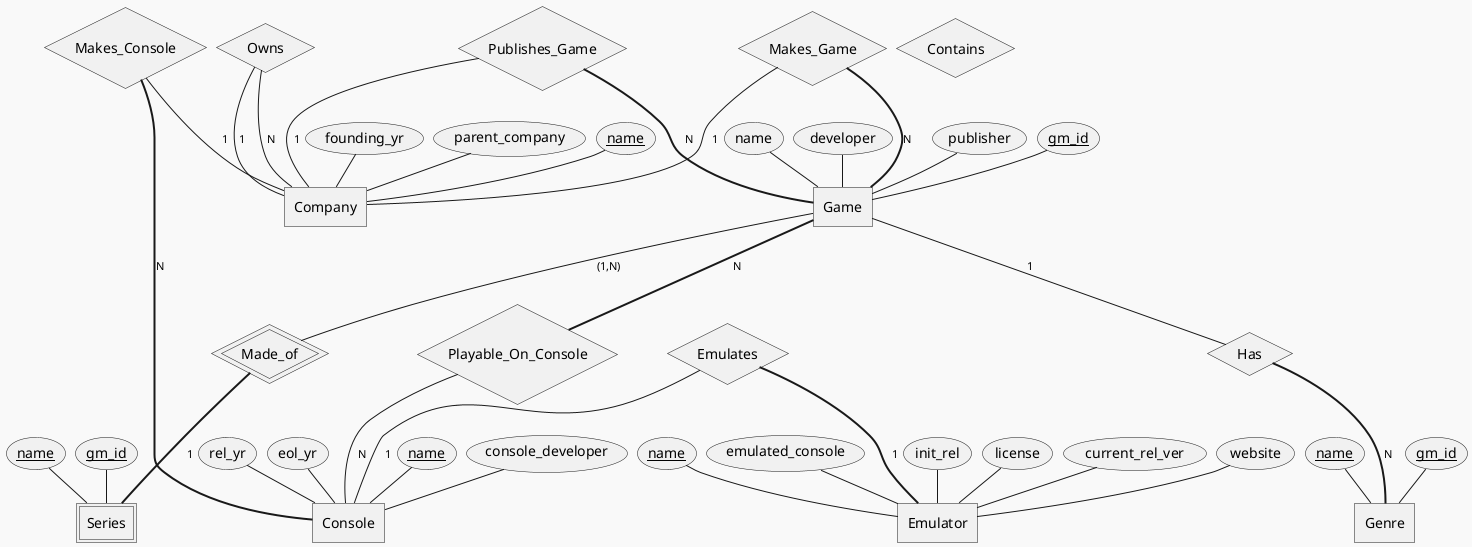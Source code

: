@startchen
!theme mars
'!theme mono

'vertical spacing
skinparam ranksep 30
'horizontal spacing
skinparam nodesep 10  

'entity definitions
entity Game {
        'pk
        gm_id <<key>>
        name
        'fk
        developer
        'fk
        publisher
}

entity Series <<weak>> {
        name <<key>>
        gm_id <<key>>
}

entity Console {
        'pk
        name <<key>>
        'fk
        console_developer
        rel_yr
        eol_yr
}

entity Company{
        'pk
        name <<key>>
        founding_yr
        'fk
        parent_company
}

entity Emulator {
        'pk
        name <<key>>
        'fk
        emulated_console
        init_rel
        license
        current_rel_ver
        website
}
entity Genre {
gm_id <<key>>
name <<key>>
}

'relationship definitions
relationship "Made_of" as MO <<identifying>> {
}
relationship "Makes_Game" as mg {
}
relationship "Publishes_Game" as pg {
}
relationship "Makes_Console" as mc {
}
relationship "Owns" as own {
}
relationship "Playable_On_Console" as ploc {
}
relationship Emulates {
}
relationship Has {
}
relationship Contains {
}

Game -(1,N)- MO
MO =1= Series

Game =N= ploc
ploc -N- Console

mg -1- Company
mg =N= Game

pg -1- Company
pg =N= Game

mc -1- Company
mc =N= Console

own -1- Company
own -N- Company

Emulates -1- Console
Emulates =1= Emulator

Game -1- Has
Has =N= Genre

@endchen
